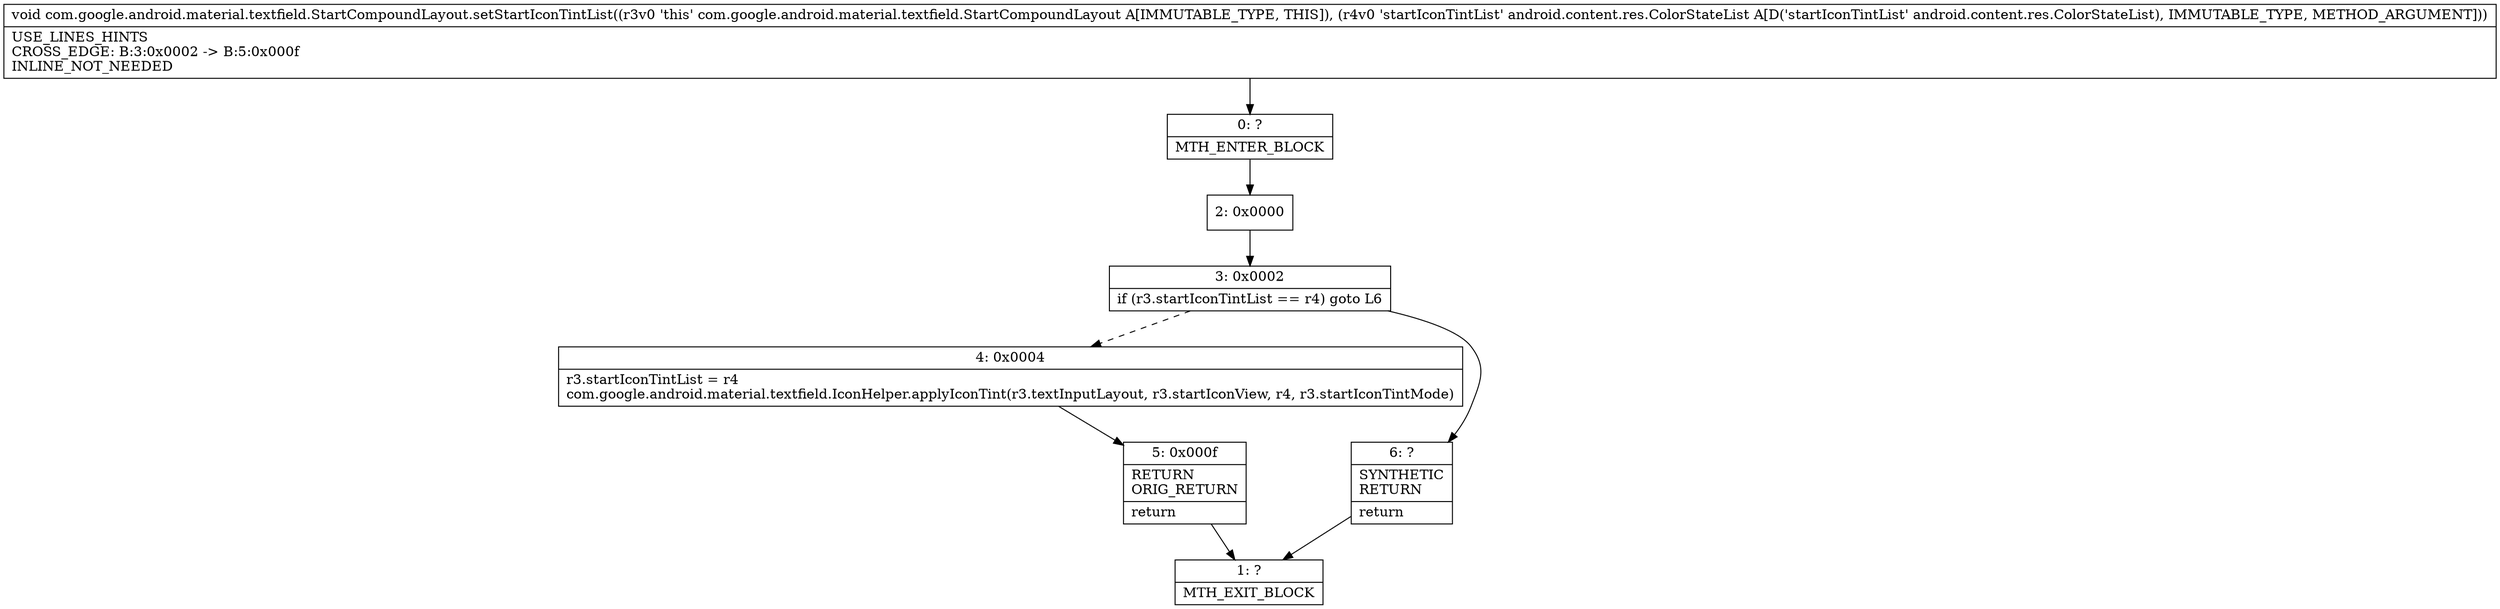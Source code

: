 digraph "CFG forcom.google.android.material.textfield.StartCompoundLayout.setStartIconTintList(Landroid\/content\/res\/ColorStateList;)V" {
Node_0 [shape=record,label="{0\:\ ?|MTH_ENTER_BLOCK\l}"];
Node_2 [shape=record,label="{2\:\ 0x0000}"];
Node_3 [shape=record,label="{3\:\ 0x0002|if (r3.startIconTintList == r4) goto L6\l}"];
Node_4 [shape=record,label="{4\:\ 0x0004|r3.startIconTintList = r4\lcom.google.android.material.textfield.IconHelper.applyIconTint(r3.textInputLayout, r3.startIconView, r4, r3.startIconTintMode)\l}"];
Node_5 [shape=record,label="{5\:\ 0x000f|RETURN\lORIG_RETURN\l|return\l}"];
Node_1 [shape=record,label="{1\:\ ?|MTH_EXIT_BLOCK\l}"];
Node_6 [shape=record,label="{6\:\ ?|SYNTHETIC\lRETURN\l|return\l}"];
MethodNode[shape=record,label="{void com.google.android.material.textfield.StartCompoundLayout.setStartIconTintList((r3v0 'this' com.google.android.material.textfield.StartCompoundLayout A[IMMUTABLE_TYPE, THIS]), (r4v0 'startIconTintList' android.content.res.ColorStateList A[D('startIconTintList' android.content.res.ColorStateList), IMMUTABLE_TYPE, METHOD_ARGUMENT]))  | USE_LINES_HINTS\lCROSS_EDGE: B:3:0x0002 \-\> B:5:0x000f\lINLINE_NOT_NEEDED\l}"];
MethodNode -> Node_0;Node_0 -> Node_2;
Node_2 -> Node_3;
Node_3 -> Node_4[style=dashed];
Node_3 -> Node_6;
Node_4 -> Node_5;
Node_5 -> Node_1;
Node_6 -> Node_1;
}

